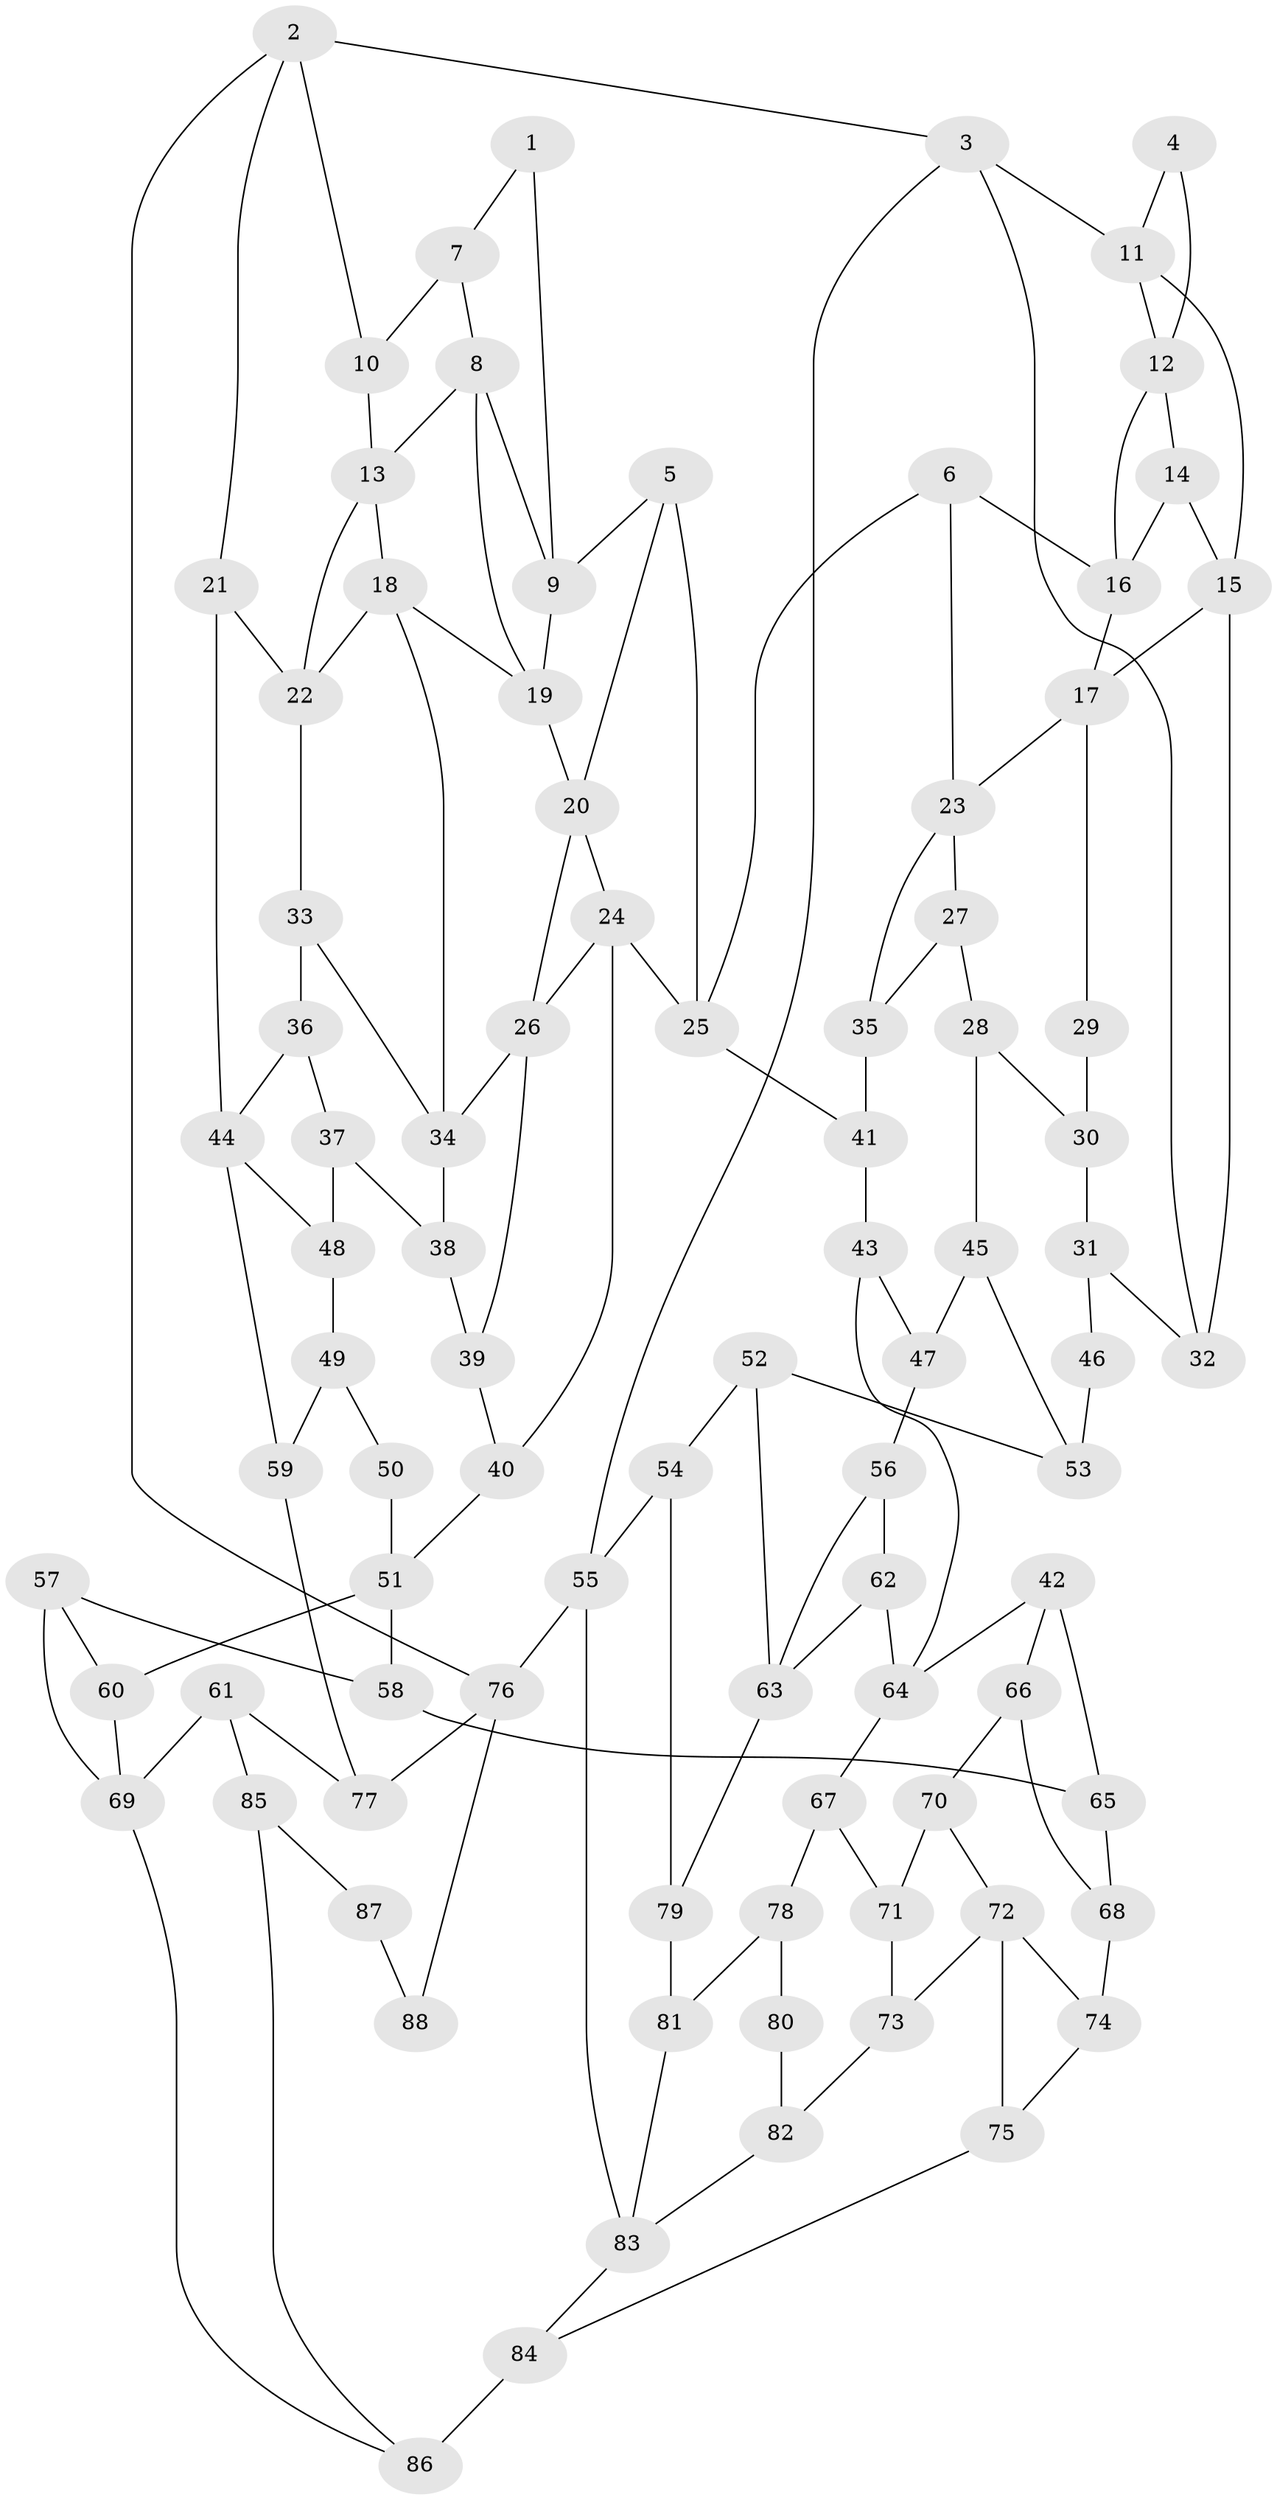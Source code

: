 // original degree distribution, {3: 0.02054794520547945, 4: 0.2465753424657534, 6: 0.2465753424657534, 5: 0.4863013698630137}
// Generated by graph-tools (version 1.1) at 2025/38/03/04/25 23:38:32]
// undirected, 88 vertices, 142 edges
graph export_dot {
  node [color=gray90,style=filled];
  1;
  2;
  3;
  4;
  5;
  6;
  7;
  8;
  9;
  10;
  11;
  12;
  13;
  14;
  15;
  16;
  17;
  18;
  19;
  20;
  21;
  22;
  23;
  24;
  25;
  26;
  27;
  28;
  29;
  30;
  31;
  32;
  33;
  34;
  35;
  36;
  37;
  38;
  39;
  40;
  41;
  42;
  43;
  44;
  45;
  46;
  47;
  48;
  49;
  50;
  51;
  52;
  53;
  54;
  55;
  56;
  57;
  58;
  59;
  60;
  61;
  62;
  63;
  64;
  65;
  66;
  67;
  68;
  69;
  70;
  71;
  72;
  73;
  74;
  75;
  76;
  77;
  78;
  79;
  80;
  81;
  82;
  83;
  84;
  85;
  86;
  87;
  88;
  1 -- 7 [weight=1.0];
  1 -- 9 [weight=1.0];
  2 -- 3 [weight=1.0];
  2 -- 10 [weight=1.0];
  2 -- 21 [weight=1.0];
  2 -- 76 [weight=1.0];
  3 -- 11 [weight=1.0];
  3 -- 32 [weight=1.0];
  3 -- 55 [weight=1.0];
  4 -- 11 [weight=1.0];
  4 -- 12 [weight=1.0];
  5 -- 9 [weight=1.0];
  5 -- 20 [weight=1.0];
  5 -- 25 [weight=1.0];
  6 -- 16 [weight=1.0];
  6 -- 23 [weight=1.0];
  6 -- 25 [weight=1.0];
  7 -- 8 [weight=1.0];
  7 -- 10 [weight=2.0];
  8 -- 9 [weight=1.0];
  8 -- 13 [weight=1.0];
  8 -- 19 [weight=1.0];
  9 -- 19 [weight=1.0];
  10 -- 13 [weight=1.0];
  11 -- 12 [weight=1.0];
  11 -- 15 [weight=1.0];
  12 -- 14 [weight=1.0];
  12 -- 16 [weight=1.0];
  13 -- 18 [weight=1.0];
  13 -- 22 [weight=1.0];
  14 -- 15 [weight=1.0];
  14 -- 16 [weight=1.0];
  15 -- 17 [weight=1.0];
  15 -- 32 [weight=1.0];
  16 -- 17 [weight=1.0];
  17 -- 23 [weight=1.0];
  17 -- 29 [weight=1.0];
  18 -- 19 [weight=1.0];
  18 -- 22 [weight=1.0];
  18 -- 34 [weight=1.0];
  19 -- 20 [weight=1.0];
  20 -- 24 [weight=1.0];
  20 -- 26 [weight=1.0];
  21 -- 22 [weight=1.0];
  21 -- 44 [weight=1.0];
  22 -- 33 [weight=1.0];
  23 -- 27 [weight=1.0];
  23 -- 35 [weight=1.0];
  24 -- 25 [weight=1.0];
  24 -- 26 [weight=1.0];
  24 -- 40 [weight=1.0];
  25 -- 41 [weight=1.0];
  26 -- 34 [weight=1.0];
  26 -- 39 [weight=1.0];
  27 -- 28 [weight=1.0];
  27 -- 35 [weight=1.0];
  28 -- 30 [weight=1.0];
  28 -- 45 [weight=1.0];
  29 -- 30 [weight=2.0];
  30 -- 31 [weight=1.0];
  31 -- 32 [weight=1.0];
  31 -- 46 [weight=1.0];
  33 -- 34 [weight=1.0];
  33 -- 36 [weight=2.0];
  34 -- 38 [weight=1.0];
  35 -- 41 [weight=2.0];
  36 -- 37 [weight=1.0];
  36 -- 44 [weight=1.0];
  37 -- 38 [weight=1.0];
  37 -- 48 [weight=2.0];
  38 -- 39 [weight=2.0];
  39 -- 40 [weight=1.0];
  40 -- 51 [weight=1.0];
  41 -- 43 [weight=1.0];
  42 -- 64 [weight=1.0];
  42 -- 65 [weight=1.0];
  42 -- 66 [weight=1.0];
  43 -- 47 [weight=1.0];
  43 -- 64 [weight=1.0];
  44 -- 48 [weight=1.0];
  44 -- 59 [weight=1.0];
  45 -- 47 [weight=1.0];
  45 -- 53 [weight=1.0];
  46 -- 53 [weight=2.0];
  47 -- 56 [weight=2.0];
  48 -- 49 [weight=1.0];
  49 -- 50 [weight=1.0];
  49 -- 59 [weight=1.0];
  50 -- 51 [weight=1.0];
  51 -- 58 [weight=1.0];
  51 -- 60 [weight=1.0];
  52 -- 53 [weight=1.0];
  52 -- 54 [weight=1.0];
  52 -- 63 [weight=1.0];
  54 -- 55 [weight=1.0];
  54 -- 79 [weight=1.0];
  55 -- 76 [weight=1.0];
  55 -- 83 [weight=1.0];
  56 -- 62 [weight=1.0];
  56 -- 63 [weight=1.0];
  57 -- 58 [weight=1.0];
  57 -- 60 [weight=1.0];
  57 -- 69 [weight=1.0];
  58 -- 65 [weight=2.0];
  59 -- 77 [weight=2.0];
  60 -- 69 [weight=1.0];
  61 -- 69 [weight=1.0];
  61 -- 77 [weight=1.0];
  61 -- 85 [weight=1.0];
  62 -- 63 [weight=1.0];
  62 -- 64 [weight=1.0];
  63 -- 79 [weight=1.0];
  64 -- 67 [weight=1.0];
  65 -- 68 [weight=1.0];
  66 -- 68 [weight=1.0];
  66 -- 70 [weight=1.0];
  67 -- 71 [weight=1.0];
  67 -- 78 [weight=1.0];
  68 -- 74 [weight=2.0];
  69 -- 86 [weight=1.0];
  70 -- 71 [weight=2.0];
  70 -- 72 [weight=1.0];
  71 -- 73 [weight=1.0];
  72 -- 73 [weight=1.0];
  72 -- 74 [weight=1.0];
  72 -- 75 [weight=1.0];
  73 -- 82 [weight=1.0];
  74 -- 75 [weight=1.0];
  75 -- 84 [weight=1.0];
  76 -- 77 [weight=1.0];
  76 -- 88 [weight=2.0];
  78 -- 80 [weight=2.0];
  78 -- 81 [weight=1.0];
  79 -- 81 [weight=2.0];
  80 -- 82 [weight=2.0];
  81 -- 83 [weight=1.0];
  82 -- 83 [weight=1.0];
  83 -- 84 [weight=1.0];
  84 -- 86 [weight=2.0];
  85 -- 86 [weight=1.0];
  85 -- 87 [weight=2.0];
  87 -- 88 [weight=2.0];
}
